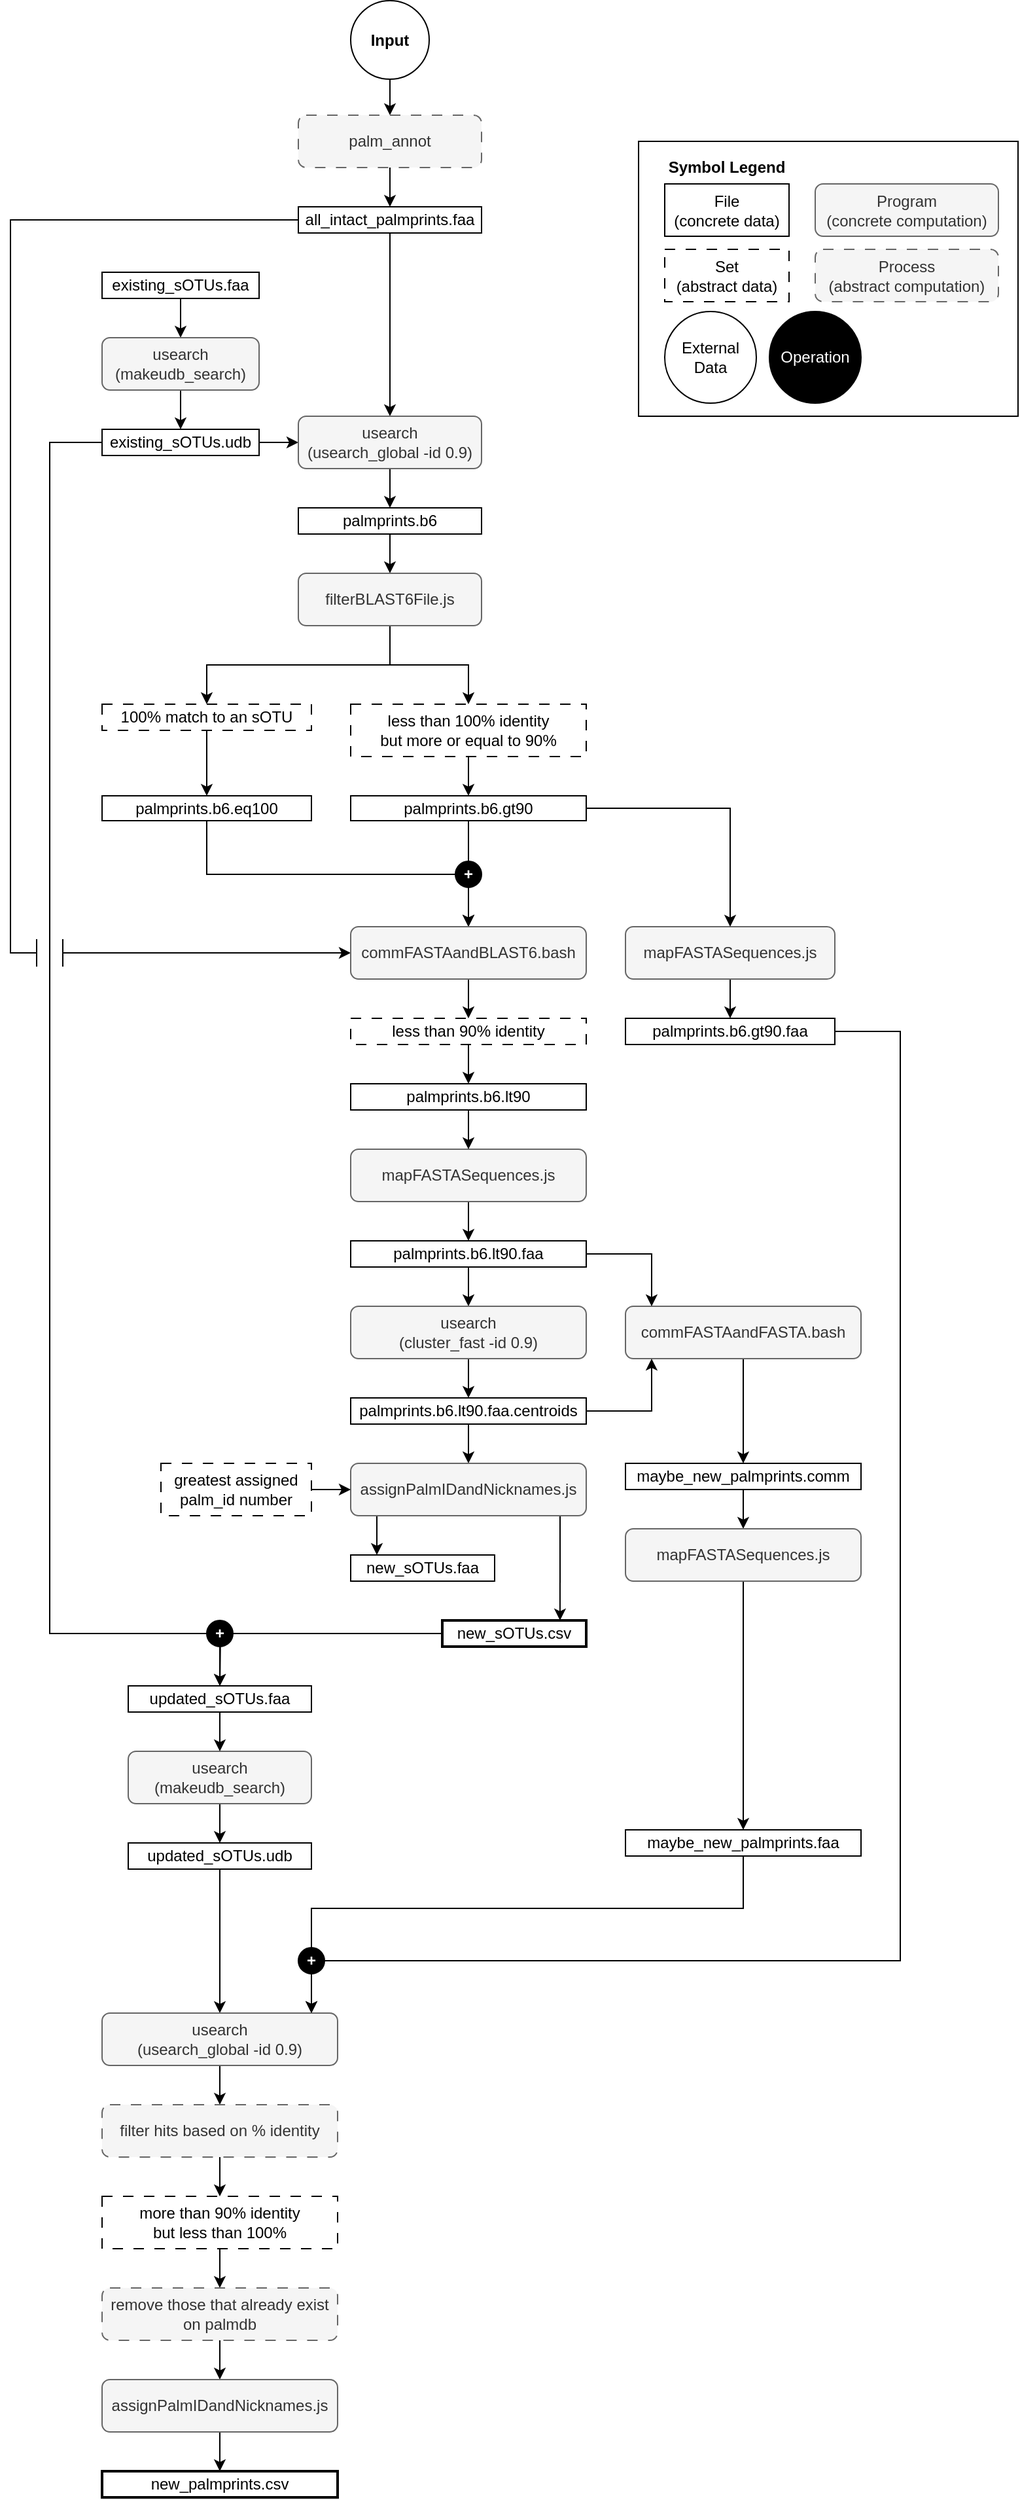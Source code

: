 <mxfile version="24.7.6">
  <diagram name="Page-1" id="xePpAwtWUjEFdL4y1r4D">
    <mxGraphModel dx="822" dy="722" grid="1" gridSize="10" guides="1" tooltips="1" connect="1" arrows="1" fold="1" page="1" pageScale="1" pageWidth="1100" pageHeight="850" math="0" shadow="0">
      <root>
        <mxCell id="0" />
        <mxCell id="1" parent="0" />
        <mxCell id="pcEnY2RNjyqCKXGkyiXo-41" value="" style="rounded=0;whiteSpace=wrap;html=1;" parent="1" vertex="1">
          <mxGeometry x="490" y="220" width="290" height="210" as="geometry" />
        </mxCell>
        <mxCell id="qipjCbiUXeIvuoldf0_X-224" style="edgeStyle=orthogonalEdgeStyle;rounded=0;orthogonalLoop=1;jettySize=auto;html=1;entryX=0.5;entryY=0;entryDx=0;entryDy=0;" parent="1" source="pcEnY2RNjyqCKXGkyiXo-3" target="qipjCbiUXeIvuoldf0_X-213" edge="1">
          <mxGeometry relative="1" as="geometry" />
        </mxCell>
        <mxCell id="pcEnY2RNjyqCKXGkyiXo-3" value="&lt;b&gt;Input&lt;/b&gt;" style="ellipse;whiteSpace=wrap;html=1;aspect=fixed;" parent="1" vertex="1">
          <mxGeometry x="270" y="112.5" width="60" height="60" as="geometry" />
        </mxCell>
        <mxCell id="qipjCbiUXeIvuoldf0_X-221" style="edgeStyle=orthogonalEdgeStyle;rounded=0;orthogonalLoop=1;jettySize=auto;html=1;entryX=0.5;entryY=0;entryDx=0;entryDy=0;" parent="1" source="pcEnY2RNjyqCKXGkyiXo-23" target="pcEnY2RNjyqCKXGkyiXo-30" edge="1">
          <mxGeometry relative="1" as="geometry" />
        </mxCell>
        <mxCell id="qipjCbiUXeIvuoldf0_X-222" style="edgeStyle=orthogonalEdgeStyle;rounded=0;orthogonalLoop=1;jettySize=auto;html=1;entryX=0;entryY=0.5;entryDx=0;entryDy=0;" parent="1" source="pcEnY2RNjyqCKXGkyiXo-23" target="qipjCbiUXeIvuoldf0_X-158" edge="1">
          <mxGeometry relative="1" as="geometry">
            <Array as="points">
              <mxPoint x="10" y="280" />
              <mxPoint x="10" y="840" />
            </Array>
          </mxGeometry>
        </mxCell>
        <mxCell id="pcEnY2RNjyqCKXGkyiXo-23" value="&lt;div&gt;all_intact_palmprints.faa&lt;/div&gt;" style="rounded=0;whiteSpace=wrap;html=1;" parent="1" vertex="1">
          <mxGeometry x="230" y="270" width="140" height="20" as="geometry" />
        </mxCell>
        <mxCell id="pcEnY2RNjyqCKXGkyiXo-28" style="edgeStyle=none;rounded=0;orthogonalLoop=1;jettySize=auto;html=1;entryX=0.5;entryY=0;entryDx=0;entryDy=0;" parent="1" source="pcEnY2RNjyqCKXGkyiXo-25" target="pcEnY2RNjyqCKXGkyiXo-26" edge="1">
          <mxGeometry relative="1" as="geometry" />
        </mxCell>
        <mxCell id="pcEnY2RNjyqCKXGkyiXo-25" value="&lt;div&gt;existing_sOTUs.faa&lt;/div&gt;" style="rounded=0;whiteSpace=wrap;html=1;" parent="1" vertex="1">
          <mxGeometry x="80" y="320" width="120" height="20" as="geometry" />
        </mxCell>
        <mxCell id="pcEnY2RNjyqCKXGkyiXo-29" style="edgeStyle=none;rounded=0;orthogonalLoop=1;jettySize=auto;html=1;entryX=0.5;entryY=0;entryDx=0;entryDy=0;" parent="1" source="pcEnY2RNjyqCKXGkyiXo-26" target="pcEnY2RNjyqCKXGkyiXo-27" edge="1">
          <mxGeometry relative="1" as="geometry" />
        </mxCell>
        <mxCell id="pcEnY2RNjyqCKXGkyiXo-26" value="&lt;div&gt;usearch&lt;/div&gt;&lt;div&gt;(makeudb_search)&lt;br&gt;&lt;/div&gt;" style="rounded=1;whiteSpace=wrap;html=1;fillColor=#f5f5f5;strokeColor=#666666;fontColor=#333333;" parent="1" vertex="1">
          <mxGeometry x="80" y="370" width="120" height="40" as="geometry" />
        </mxCell>
        <mxCell id="qipjCbiUXeIvuoldf0_X-220" style="edgeStyle=orthogonalEdgeStyle;rounded=0;orthogonalLoop=1;jettySize=auto;html=1;" parent="1" source="pcEnY2RNjyqCKXGkyiXo-27" target="pcEnY2RNjyqCKXGkyiXo-30" edge="1">
          <mxGeometry relative="1" as="geometry" />
        </mxCell>
        <mxCell id="7p6EoumD7oMu688esFDc-22" style="edgeStyle=orthogonalEdgeStyle;rounded=0;orthogonalLoop=1;jettySize=auto;html=1;entryX=0.5;entryY=0;entryDx=0;entryDy=0;" edge="1" parent="1" source="pcEnY2RNjyqCKXGkyiXo-27" target="7p6EoumD7oMu688esFDc-19">
          <mxGeometry relative="1" as="geometry">
            <Array as="points">
              <mxPoint x="40" y="450" />
              <mxPoint x="40" y="1360" />
              <mxPoint x="170" y="1360" />
            </Array>
          </mxGeometry>
        </mxCell>
        <mxCell id="pcEnY2RNjyqCKXGkyiXo-27" value="&lt;div&gt;existing_sOTUs.udb&lt;/div&gt;" style="rounded=0;whiteSpace=wrap;html=1;" parent="1" vertex="1">
          <mxGeometry x="80" y="440" width="120" height="20" as="geometry" />
        </mxCell>
        <mxCell id="qipjCbiUXeIvuoldf0_X-120" style="edgeStyle=orthogonalEdgeStyle;rounded=0;orthogonalLoop=1;jettySize=auto;html=1;entryX=0.5;entryY=0;entryDx=0;entryDy=0;" parent="1" source="pcEnY2RNjyqCKXGkyiXo-30" target="qipjCbiUXeIvuoldf0_X-117" edge="1">
          <mxGeometry relative="1" as="geometry" />
        </mxCell>
        <mxCell id="pcEnY2RNjyqCKXGkyiXo-30" value="&lt;div&gt;usearch&lt;/div&gt;&lt;div&gt;(usearch_global -id 0.9)&lt;br&gt;&lt;/div&gt;" style="rounded=1;whiteSpace=wrap;html=1;fillColor=#f5f5f5;strokeColor=#666666;fontColor=#333333;" parent="1" vertex="1">
          <mxGeometry x="230" y="430" width="140" height="40" as="geometry" />
        </mxCell>
        <mxCell id="pcEnY2RNjyqCKXGkyiXo-35" value="&lt;div&gt;External&lt;/div&gt;&lt;div&gt;Data&lt;br&gt;&lt;/div&gt;" style="ellipse;whiteSpace=wrap;html=1;aspect=fixed;" parent="1" vertex="1">
          <mxGeometry x="510" y="350" width="70" height="70" as="geometry" />
        </mxCell>
        <mxCell id="pcEnY2RNjyqCKXGkyiXo-36" value="&lt;div&gt;File&lt;/div&gt;&lt;div&gt;(concrete data)&lt;br&gt;&lt;/div&gt;" style="rounded=0;whiteSpace=wrap;html=1;" parent="1" vertex="1">
          <mxGeometry x="510" y="252.5" width="95" height="40" as="geometry" />
        </mxCell>
        <mxCell id="pcEnY2RNjyqCKXGkyiXo-37" value="&lt;div&gt;Set&lt;/div&gt;&lt;div&gt;(abstract data)&lt;br&gt;&lt;/div&gt;" style="rounded=0;whiteSpace=wrap;html=1;dashed=1;dashPattern=8 8;" parent="1" vertex="1">
          <mxGeometry x="510" y="302.5" width="95" height="40" as="geometry" />
        </mxCell>
        <mxCell id="pcEnY2RNjyqCKXGkyiXo-38" value="&lt;div&gt;Program&lt;/div&gt;&lt;div&gt;(concrete computation)&lt;br&gt;&lt;/div&gt;" style="rounded=1;whiteSpace=wrap;html=1;fillColor=#f5f5f5;strokeColor=#666666;fontColor=#333333;" parent="1" vertex="1">
          <mxGeometry x="625" y="252.5" width="140" height="40" as="geometry" />
        </mxCell>
        <mxCell id="pcEnY2RNjyqCKXGkyiXo-40" value="Symbol Legend" style="text;html=1;align=center;verticalAlign=middle;whiteSpace=wrap;rounded=0;fontStyle=1" parent="1" vertex="1">
          <mxGeometry x="510" y="227.5" width="95" height="25" as="geometry" />
        </mxCell>
        <mxCell id="pcEnY2RNjyqCKXGkyiXo-48" value="&lt;div&gt;Process&lt;/div&gt;&lt;div&gt;(abstract computation)&lt;br&gt;&lt;/div&gt;" style="rounded=1;whiteSpace=wrap;html=1;fillColor=#f5f5f5;strokeColor=#666666;fontColor=#333333;dashed=1;dashPattern=8 8;" parent="1" vertex="1">
          <mxGeometry x="625" y="302.5" width="140" height="40" as="geometry" />
        </mxCell>
        <mxCell id="qipjCbiUXeIvuoldf0_X-174" style="edgeStyle=orthogonalEdgeStyle;rounded=0;orthogonalLoop=1;jettySize=auto;html=1;entryX=0.5;entryY=0;entryDx=0;entryDy=0;" parent="1" source="qipjCbiUXeIvuoldf0_X-9" target="qipjCbiUXeIvuoldf0_X-166" edge="1">
          <mxGeometry relative="1" as="geometry" />
        </mxCell>
        <mxCell id="qipjCbiUXeIvuoldf0_X-9" value="&lt;div&gt;&lt;span style=&quot;background-color: initial;&quot;&gt;less than 90% identity&lt;/span&gt;&lt;br&gt;&lt;/div&gt;" style="rounded=0;whiteSpace=wrap;html=1;dashed=1;dashPattern=8 8;" parent="1" vertex="1">
          <mxGeometry x="270" y="890" width="180" height="20" as="geometry" />
        </mxCell>
        <mxCell id="qipjCbiUXeIvuoldf0_X-155" style="edgeStyle=orthogonalEdgeStyle;rounded=0;orthogonalLoop=1;jettySize=auto;html=1;entryX=0.5;entryY=0;entryDx=0;entryDy=0;" parent="1" source="qipjCbiUXeIvuoldf0_X-18" target="qipjCbiUXeIvuoldf0_X-23" edge="1">
          <mxGeometry relative="1" as="geometry" />
        </mxCell>
        <mxCell id="qipjCbiUXeIvuoldf0_X-18" value="mapFASTASequences.js" style="rounded=1;whiteSpace=wrap;html=1;fillColor=#f5f5f5;strokeColor=#666666;fontColor=#333333;" parent="1" vertex="1">
          <mxGeometry x="270" y="990" width="180" height="40" as="geometry" />
        </mxCell>
        <mxCell id="qipjCbiUXeIvuoldf0_X-153" style="edgeStyle=orthogonalEdgeStyle;rounded=0;orthogonalLoop=1;jettySize=auto;html=1;entryX=0.5;entryY=0;entryDx=0;entryDy=0;" parent="1" source="qipjCbiUXeIvuoldf0_X-23" target="qipjCbiUXeIvuoldf0_X-27" edge="1">
          <mxGeometry relative="1" as="geometry" />
        </mxCell>
        <mxCell id="qipjCbiUXeIvuoldf0_X-23" value="&lt;div&gt;palmprints.b6.lt90.faa&lt;/div&gt;" style="rounded=0;whiteSpace=wrap;html=1;" parent="1" vertex="1">
          <mxGeometry x="270" y="1060" width="180" height="20" as="geometry" />
        </mxCell>
        <mxCell id="qipjCbiUXeIvuoldf0_X-190" style="edgeStyle=orthogonalEdgeStyle;rounded=0;orthogonalLoop=1;jettySize=auto;html=1;entryX=0.5;entryY=0;entryDx=0;entryDy=0;" parent="1" source="qipjCbiUXeIvuoldf0_X-27" target="qipjCbiUXeIvuoldf0_X-28" edge="1">
          <mxGeometry relative="1" as="geometry" />
        </mxCell>
        <mxCell id="qipjCbiUXeIvuoldf0_X-27" value="&lt;div&gt;usearch&lt;/div&gt;&lt;div&gt;(cluster_fast -id 0.9)&lt;br&gt;&lt;/div&gt;" style="rounded=1;whiteSpace=wrap;html=1;fillColor=#f5f5f5;strokeColor=#666666;fontColor=#333333;" parent="1" vertex="1">
          <mxGeometry x="270" y="1110" width="180" height="40" as="geometry" />
        </mxCell>
        <mxCell id="qipjCbiUXeIvuoldf0_X-37" style="edgeStyle=orthogonalEdgeStyle;rounded=0;orthogonalLoop=1;jettySize=auto;html=1;entryX=0.5;entryY=0;entryDx=0;entryDy=0;" parent="1" source="qipjCbiUXeIvuoldf0_X-28" edge="1">
          <mxGeometry relative="1" as="geometry">
            <mxPoint x="360" y="1230" as="targetPoint" />
          </mxGeometry>
        </mxCell>
        <mxCell id="qipjCbiUXeIvuoldf0_X-28" value="palmprints.b6.lt90.faa.centroids" style="rounded=0;whiteSpace=wrap;html=1;" parent="1" vertex="1">
          <mxGeometry x="270" y="1180" width="180" height="20" as="geometry" />
        </mxCell>
        <mxCell id="qipjCbiUXeIvuoldf0_X-125" style="edgeStyle=orthogonalEdgeStyle;rounded=0;orthogonalLoop=1;jettySize=auto;html=1;entryX=0.5;entryY=0;entryDx=0;entryDy=0;" parent="1" source="qipjCbiUXeIvuoldf0_X-60" target="qipjCbiUXeIvuoldf0_X-122" edge="1">
          <mxGeometry relative="1" as="geometry" />
        </mxCell>
        <mxCell id="qipjCbiUXeIvuoldf0_X-60" value="&lt;div&gt;&lt;span style=&quot;background-color: initial;&quot;&gt;less than 100% identity&lt;/span&gt;&lt;br&gt;&lt;/div&gt;&lt;div&gt;&lt;span style=&quot;background-color: initial;&quot;&gt;but more or equal to 90%&lt;/span&gt;&lt;/div&gt;" style="rounded=0;whiteSpace=wrap;html=1;dashed=1;dashPattern=8 8;" parent="1" vertex="1">
          <mxGeometry x="270" y="650" width="180" height="40" as="geometry" />
        </mxCell>
        <mxCell id="qipjCbiUXeIvuoldf0_X-61" style="edgeStyle=orthogonalEdgeStyle;rounded=0;orthogonalLoop=1;jettySize=auto;html=1;entryX=0.5;entryY=0;entryDx=0;entryDy=0;" parent="1" source="qipjCbiUXeIvuoldf0_X-62" target="qipjCbiUXeIvuoldf0_X-63" edge="1">
          <mxGeometry relative="1" as="geometry" />
        </mxCell>
        <mxCell id="qipjCbiUXeIvuoldf0_X-62" value="mapFASTASequences.js" style="rounded=1;whiteSpace=wrap;html=1;fillColor=#f5f5f5;strokeColor=#666666;fontColor=#333333;" parent="1" vertex="1">
          <mxGeometry x="480" y="820" width="160" height="40" as="geometry" />
        </mxCell>
        <mxCell id="7p6EoumD7oMu688esFDc-9" style="edgeStyle=orthogonalEdgeStyle;rounded=0;orthogonalLoop=1;jettySize=auto;html=1;entryX=0.889;entryY=0;entryDx=0;entryDy=0;entryPerimeter=0;" edge="1" parent="1" source="qipjCbiUXeIvuoldf0_X-63" target="qipjCbiUXeIvuoldf0_X-100">
          <mxGeometry relative="1" as="geometry">
            <mxPoint x="240" y="1601" as="targetPoint" />
            <Array as="points">
              <mxPoint x="690" y="900" />
              <mxPoint x="690" y="1610" />
              <mxPoint x="240" y="1610" />
            </Array>
          </mxGeometry>
        </mxCell>
        <mxCell id="qipjCbiUXeIvuoldf0_X-63" value="&lt;div&gt;palmprints.b6.gt90.faa&lt;/div&gt;" style="rounded=0;whiteSpace=wrap;html=1;" parent="1" vertex="1">
          <mxGeometry x="480" y="890" width="160" height="20" as="geometry" />
        </mxCell>
        <mxCell id="qipjCbiUXeIvuoldf0_X-126" style="edgeStyle=orthogonalEdgeStyle;rounded=0;orthogonalLoop=1;jettySize=auto;html=1;entryX=0.5;entryY=0;entryDx=0;entryDy=0;" parent="1" source="qipjCbiUXeIvuoldf0_X-65" target="qipjCbiUXeIvuoldf0_X-124" edge="1">
          <mxGeometry relative="1" as="geometry" />
        </mxCell>
        <mxCell id="qipjCbiUXeIvuoldf0_X-65" value="&lt;div&gt;&lt;span style=&quot;background-color: initial;&quot;&gt;100% match to an sOTU&lt;/span&gt;&lt;br&gt;&lt;/div&gt;" style="rounded=0;whiteSpace=wrap;html=1;dashed=1;dashPattern=8 8;" parent="1" vertex="1">
          <mxGeometry x="80" y="650" width="160" height="20" as="geometry" />
        </mxCell>
        <mxCell id="qipjCbiUXeIvuoldf0_X-82" style="edgeStyle=none;rounded=0;orthogonalLoop=1;jettySize=auto;html=1;entryX=0.5;entryY=0;entryDx=0;entryDy=0;" parent="1" source="qipjCbiUXeIvuoldf0_X-83" target="qipjCbiUXeIvuoldf0_X-84" edge="1">
          <mxGeometry relative="1" as="geometry" />
        </mxCell>
        <mxCell id="qipjCbiUXeIvuoldf0_X-83" value="&lt;div&gt;usearch&lt;/div&gt;&lt;div&gt;(makeudb_search)&lt;br&gt;&lt;/div&gt;" style="rounded=1;whiteSpace=wrap;html=1;fillColor=#f5f5f5;strokeColor=#666666;fontColor=#333333;" parent="1" vertex="1">
          <mxGeometry x="100" y="1450" width="140" height="40" as="geometry" />
        </mxCell>
        <mxCell id="qipjCbiUXeIvuoldf0_X-212" style="edgeStyle=orthogonalEdgeStyle;rounded=0;orthogonalLoop=1;jettySize=auto;html=1;entryX=0.5;entryY=0;entryDx=0;entryDy=0;" parent="1" source="qipjCbiUXeIvuoldf0_X-84" target="qipjCbiUXeIvuoldf0_X-100" edge="1">
          <mxGeometry relative="1" as="geometry" />
        </mxCell>
        <mxCell id="qipjCbiUXeIvuoldf0_X-84" value="&lt;div&gt;updated_sOTUs.udb&lt;/div&gt;" style="rounded=0;whiteSpace=wrap;html=1;" parent="1" vertex="1">
          <mxGeometry x="100" y="1520" width="140" height="20" as="geometry" />
        </mxCell>
        <mxCell id="qipjCbiUXeIvuoldf0_X-97" value="&lt;div&gt;Operation&lt;/div&gt;" style="ellipse;whiteSpace=wrap;html=1;aspect=fixed;fillStyle=auto;fillColor=#000000;fontColor=#FFFFFF;" parent="1" vertex="1">
          <mxGeometry x="590" y="350" width="70" height="70" as="geometry" />
        </mxCell>
        <mxCell id="qipjCbiUXeIvuoldf0_X-108" style="edgeStyle=orthogonalEdgeStyle;rounded=0;orthogonalLoop=1;jettySize=auto;html=1;entryX=0.5;entryY=0;entryDx=0;entryDy=0;" parent="1" source="qipjCbiUXeIvuoldf0_X-100" target="qipjCbiUXeIvuoldf0_X-106" edge="1">
          <mxGeometry relative="1" as="geometry" />
        </mxCell>
        <mxCell id="qipjCbiUXeIvuoldf0_X-100" value="&lt;div&gt;usearch&lt;/div&gt;&lt;div&gt;(usearch_global -id 0.9)&lt;br&gt;&lt;/div&gt;" style="rounded=1;whiteSpace=wrap;html=1;fillColor=#f5f5f5;strokeColor=#666666;fontColor=#333333;" parent="1" vertex="1">
          <mxGeometry x="80" y="1650" width="180" height="40" as="geometry" />
        </mxCell>
        <mxCell id="qipjCbiUXeIvuoldf0_X-110" style="edgeStyle=orthogonalEdgeStyle;rounded=0;orthogonalLoop=1;jettySize=auto;html=1;entryX=0.5;entryY=0;entryDx=0;entryDy=0;" parent="1" source="qipjCbiUXeIvuoldf0_X-106" target="qipjCbiUXeIvuoldf0_X-109" edge="1">
          <mxGeometry relative="1" as="geometry" />
        </mxCell>
        <mxCell id="qipjCbiUXeIvuoldf0_X-106" value="filter hits based on % identity" style="rounded=1;whiteSpace=wrap;html=1;fillColor=#f5f5f5;strokeColor=#666666;fontColor=#333333;dashed=1;dashPattern=8 8;" parent="1" vertex="1">
          <mxGeometry x="80" y="1720" width="180" height="40" as="geometry" />
        </mxCell>
        <mxCell id="7p6EoumD7oMu688esFDc-7" style="edgeStyle=orthogonalEdgeStyle;rounded=0;orthogonalLoop=1;jettySize=auto;html=1;entryX=0.5;entryY=0;entryDx=0;entryDy=0;" edge="1" parent="1" source="qipjCbiUXeIvuoldf0_X-109">
          <mxGeometry relative="1" as="geometry">
            <mxPoint x="170" y="1860" as="targetPoint" />
          </mxGeometry>
        </mxCell>
        <mxCell id="qipjCbiUXeIvuoldf0_X-109" value="&lt;div&gt;&lt;span style=&quot;background-color: initial;&quot;&gt;more than 90% identity&lt;/span&gt;&lt;br&gt;&lt;/div&gt;&lt;div&gt;&lt;span style=&quot;background-color: initial;&quot;&gt;but less than 100%&lt;/span&gt;&lt;/div&gt;" style="rounded=0;whiteSpace=wrap;html=1;dashed=1;dashPattern=8 8;" parent="1" vertex="1">
          <mxGeometry x="80" y="1790" width="180" height="40" as="geometry" />
        </mxCell>
        <mxCell id="7p6EoumD7oMu688esFDc-23" style="edgeStyle=orthogonalEdgeStyle;rounded=0;orthogonalLoop=1;jettySize=auto;html=1;" edge="1" parent="1" source="qipjCbiUXeIvuoldf0_X-113">
          <mxGeometry relative="1" as="geometry">
            <mxPoint x="170" y="1400" as="targetPoint" />
          </mxGeometry>
        </mxCell>
        <mxCell id="qipjCbiUXeIvuoldf0_X-113" value="&lt;div&gt;new_sOTUs.csv&lt;/div&gt;" style="rounded=0;whiteSpace=wrap;html=1;strokeWidth=2;" parent="1" vertex="1">
          <mxGeometry x="340" y="1350" width="110" height="20" as="geometry" />
        </mxCell>
        <mxCell id="qipjCbiUXeIvuoldf0_X-115" value="&lt;div&gt;new_palmprints.csv&lt;/div&gt;" style="rounded=0;whiteSpace=wrap;html=1;strokeWidth=2;" parent="1" vertex="1">
          <mxGeometry x="80" y="2000" width="180" height="20" as="geometry" />
        </mxCell>
        <mxCell id="qipjCbiUXeIvuoldf0_X-118" style="edgeStyle=orthogonalEdgeStyle;rounded=0;orthogonalLoop=1;jettySize=auto;html=1;entryX=0.5;entryY=0;entryDx=0;entryDy=0;" parent="1" source="qipjCbiUXeIvuoldf0_X-117" edge="1">
          <mxGeometry relative="1" as="geometry">
            <mxPoint x="300" y="550" as="targetPoint" />
          </mxGeometry>
        </mxCell>
        <mxCell id="qipjCbiUXeIvuoldf0_X-117" value="&lt;div&gt;palmprints.b6&lt;/div&gt;" style="rounded=0;whiteSpace=wrap;html=1;" parent="1" vertex="1">
          <mxGeometry x="230" y="500" width="140" height="20" as="geometry" />
        </mxCell>
        <mxCell id="qipjCbiUXeIvuoldf0_X-149" style="edgeStyle=orthogonalEdgeStyle;rounded=0;orthogonalLoop=1;jettySize=auto;html=1;entryX=0.5;entryY=0;entryDx=0;entryDy=0;" parent="1" source="qipjCbiUXeIvuoldf0_X-121" target="qipjCbiUXeIvuoldf0_X-65" edge="1">
          <mxGeometry relative="1" as="geometry">
            <Array as="points">
              <mxPoint x="300" y="620" />
              <mxPoint x="160" y="620" />
            </Array>
          </mxGeometry>
        </mxCell>
        <mxCell id="qipjCbiUXeIvuoldf0_X-188" style="edgeStyle=orthogonalEdgeStyle;rounded=0;orthogonalLoop=1;jettySize=auto;html=1;" parent="1" source="qipjCbiUXeIvuoldf0_X-121" target="qipjCbiUXeIvuoldf0_X-60" edge="1">
          <mxGeometry relative="1" as="geometry">
            <Array as="points">
              <mxPoint x="300" y="620" />
              <mxPoint x="360" y="620" />
            </Array>
          </mxGeometry>
        </mxCell>
        <mxCell id="qipjCbiUXeIvuoldf0_X-121" value="filterBLAST6File.js" style="rounded=1;whiteSpace=wrap;html=1;fillColor=#f5f5f5;strokeColor=#666666;fontColor=#333333;" parent="1" vertex="1">
          <mxGeometry x="230" y="550" width="140" height="40" as="geometry" />
        </mxCell>
        <mxCell id="qipjCbiUXeIvuoldf0_X-131" style="edgeStyle=orthogonalEdgeStyle;rounded=0;orthogonalLoop=1;jettySize=auto;html=1;entryX=0.5;entryY=0;entryDx=0;entryDy=0;" parent="1" source="qipjCbiUXeIvuoldf0_X-122" target="qipjCbiUXeIvuoldf0_X-62" edge="1">
          <mxGeometry relative="1" as="geometry" />
        </mxCell>
        <mxCell id="qipjCbiUXeIvuoldf0_X-217" style="edgeStyle=orthogonalEdgeStyle;rounded=0;orthogonalLoop=1;jettySize=auto;html=1;entryX=0.5;entryY=0;entryDx=0;entryDy=0;" parent="1" source="qipjCbiUXeIvuoldf0_X-122" target="qipjCbiUXeIvuoldf0_X-158" edge="1">
          <mxGeometry relative="1" as="geometry" />
        </mxCell>
        <mxCell id="qipjCbiUXeIvuoldf0_X-122" value="&lt;div&gt;palmprints.b6.gt90&lt;/div&gt;" style="rounded=0;whiteSpace=wrap;html=1;" parent="1" vertex="1">
          <mxGeometry x="270" y="720" width="180" height="19" as="geometry" />
        </mxCell>
        <mxCell id="qipjCbiUXeIvuoldf0_X-218" style="edgeStyle=orthogonalEdgeStyle;rounded=0;orthogonalLoop=1;jettySize=auto;html=1;entryX=0.5;entryY=0;entryDx=0;entryDy=0;" parent="1" source="qipjCbiUXeIvuoldf0_X-124" target="qipjCbiUXeIvuoldf0_X-158" edge="1">
          <mxGeometry relative="1" as="geometry">
            <Array as="points">
              <mxPoint x="160" y="780" />
              <mxPoint x="360" y="780" />
            </Array>
          </mxGeometry>
        </mxCell>
        <mxCell id="qipjCbiUXeIvuoldf0_X-124" value="&lt;div&gt;palmprints.b6.eq100&lt;/div&gt;" style="rounded=0;whiteSpace=wrap;html=1;" parent="1" vertex="1">
          <mxGeometry x="80" y="720" width="160" height="19" as="geometry" />
        </mxCell>
        <mxCell id="qipjCbiUXeIvuoldf0_X-170" style="edgeStyle=orthogonalEdgeStyle;rounded=0;orthogonalLoop=1;jettySize=auto;html=1;entryX=0.5;entryY=0;entryDx=0;entryDy=0;" parent="1" source="qipjCbiUXeIvuoldf0_X-158" target="qipjCbiUXeIvuoldf0_X-9" edge="1">
          <mxGeometry relative="1" as="geometry" />
        </mxCell>
        <mxCell id="qipjCbiUXeIvuoldf0_X-158" value="commFASTAandBLAST6.bash" style="rounded=1;whiteSpace=wrap;html=1;fillColor=#f5f5f5;strokeColor=#666666;fontColor=#333333;" parent="1" vertex="1">
          <mxGeometry x="270" y="820" width="180" height="40" as="geometry" />
        </mxCell>
        <mxCell id="qipjCbiUXeIvuoldf0_X-172" style="edgeStyle=orthogonalEdgeStyle;rounded=0;orthogonalLoop=1;jettySize=auto;html=1;entryX=0.5;entryY=0;entryDx=0;entryDy=0;" parent="1" source="qipjCbiUXeIvuoldf0_X-166" target="qipjCbiUXeIvuoldf0_X-18" edge="1">
          <mxGeometry relative="1" as="geometry" />
        </mxCell>
        <mxCell id="qipjCbiUXeIvuoldf0_X-166" value="&lt;div&gt;palmprints.b6.lt90&lt;/div&gt;" style="rounded=0;whiteSpace=wrap;html=1;" parent="1" vertex="1">
          <mxGeometry x="270" y="940" width="180" height="20" as="geometry" />
        </mxCell>
        <mxCell id="qipjCbiUXeIvuoldf0_X-177" value="&lt;b&gt;+&lt;/b&gt;" style="ellipse;whiteSpace=wrap;html=1;aspect=fixed;fillStyle=auto;fillColor=#000000;fontColor=#FFFFFF;" parent="1" vertex="1">
          <mxGeometry x="350" y="770" width="20" height="20" as="geometry" />
        </mxCell>
        <mxCell id="qipjCbiUXeIvuoldf0_X-203" style="edgeStyle=orthogonalEdgeStyle;rounded=0;orthogonalLoop=1;jettySize=auto;html=1;entryX=0.5;entryY=0;entryDx=0;entryDy=0;" parent="1" source="qipjCbiUXeIvuoldf0_X-195" target="qipjCbiUXeIvuoldf0_X-202" edge="1">
          <mxGeometry relative="1" as="geometry" />
        </mxCell>
        <mxCell id="qipjCbiUXeIvuoldf0_X-195" value="commFASTAandFASTA.bash" style="rounded=1;whiteSpace=wrap;html=1;fillColor=#f5f5f5;strokeColor=#666666;fontColor=#333333;" parent="1" vertex="1">
          <mxGeometry x="480" y="1110" width="180" height="40" as="geometry" />
        </mxCell>
        <mxCell id="qipjCbiUXeIvuoldf0_X-198" style="edgeStyle=orthogonalEdgeStyle;rounded=0;orthogonalLoop=1;jettySize=auto;html=1;entryX=0.111;entryY=0;entryDx=0;entryDy=0;entryPerimeter=0;" parent="1" source="qipjCbiUXeIvuoldf0_X-23" target="qipjCbiUXeIvuoldf0_X-195" edge="1">
          <mxGeometry relative="1" as="geometry" />
        </mxCell>
        <mxCell id="qipjCbiUXeIvuoldf0_X-199" style="edgeStyle=orthogonalEdgeStyle;rounded=0;orthogonalLoop=1;jettySize=auto;html=1;entryX=0.111;entryY=1;entryDx=0;entryDy=0;entryPerimeter=0;" parent="1" source="qipjCbiUXeIvuoldf0_X-28" target="qipjCbiUXeIvuoldf0_X-195" edge="1">
          <mxGeometry relative="1" as="geometry" />
        </mxCell>
        <mxCell id="qipjCbiUXeIvuoldf0_X-205" style="edgeStyle=orthogonalEdgeStyle;rounded=0;orthogonalLoop=1;jettySize=auto;html=1;entryX=0.5;entryY=0;entryDx=0;entryDy=0;" parent="1" source="qipjCbiUXeIvuoldf0_X-202" target="qipjCbiUXeIvuoldf0_X-204" edge="1">
          <mxGeometry relative="1" as="geometry" />
        </mxCell>
        <mxCell id="qipjCbiUXeIvuoldf0_X-202" value="&lt;div&gt;maybe_new_palmprints.comm&lt;/div&gt;" style="rounded=0;whiteSpace=wrap;html=1;" parent="1" vertex="1">
          <mxGeometry x="480" y="1230" width="180" height="20" as="geometry" />
        </mxCell>
        <mxCell id="qipjCbiUXeIvuoldf0_X-207" style="edgeStyle=orthogonalEdgeStyle;rounded=0;orthogonalLoop=1;jettySize=auto;html=1;entryX=0.5;entryY=0;entryDx=0;entryDy=0;" parent="1" source="qipjCbiUXeIvuoldf0_X-204" target="qipjCbiUXeIvuoldf0_X-206" edge="1">
          <mxGeometry relative="1" as="geometry" />
        </mxCell>
        <mxCell id="qipjCbiUXeIvuoldf0_X-204" value="mapFASTASequences.js" style="rounded=1;whiteSpace=wrap;html=1;fillColor=#f5f5f5;strokeColor=#666666;fontColor=#333333;" parent="1" vertex="1">
          <mxGeometry x="480" y="1280" width="180" height="40" as="geometry" />
        </mxCell>
        <mxCell id="7p6EoumD7oMu688esFDc-25" style="edgeStyle=orthogonalEdgeStyle;rounded=0;orthogonalLoop=1;jettySize=auto;html=1;" edge="1" parent="1" source="qipjCbiUXeIvuoldf0_X-206">
          <mxGeometry relative="1" as="geometry">
            <mxPoint x="240" y="1650" as="targetPoint" />
            <Array as="points">
              <mxPoint x="570" y="1570" />
              <mxPoint x="240" y="1570" />
            </Array>
          </mxGeometry>
        </mxCell>
        <mxCell id="qipjCbiUXeIvuoldf0_X-206" value="&lt;div&gt;maybe_new_palmprints.faa&lt;/div&gt;" style="rounded=0;whiteSpace=wrap;html=1;" parent="1" vertex="1">
          <mxGeometry x="480" y="1510" width="180" height="20" as="geometry" />
        </mxCell>
        <mxCell id="qipjCbiUXeIvuoldf0_X-223" style="edgeStyle=orthogonalEdgeStyle;rounded=0;orthogonalLoop=1;jettySize=auto;html=1;entryX=0.5;entryY=0;entryDx=0;entryDy=0;" parent="1" source="qipjCbiUXeIvuoldf0_X-213" target="pcEnY2RNjyqCKXGkyiXo-23" edge="1">
          <mxGeometry relative="1" as="geometry" />
        </mxCell>
        <mxCell id="qipjCbiUXeIvuoldf0_X-213" value="palm_annot" style="rounded=1;whiteSpace=wrap;html=1;fillColor=#f5f5f5;strokeColor=#666666;fontColor=#333333;dashed=1;dashPattern=8 8;" parent="1" vertex="1">
          <mxGeometry x="230" y="200" width="140" height="40" as="geometry" />
        </mxCell>
        <mxCell id="qipjCbiUXeIvuoldf0_X-227" value="" style="shape=partialRectangle;whiteSpace=wrap;html=1;top=0;bottom=0;fillColor=#FFFFFF;" parent="1" vertex="1">
          <mxGeometry x="30" y="830" width="20" height="20" as="geometry" />
        </mxCell>
        <mxCell id="qipjCbiUXeIvuoldf0_X-229" value="" style="endArrow=none;html=1;rounded=0;exitX=0.5;exitY=1;exitDx=0;exitDy=0;" parent="1" source="qipjCbiUXeIvuoldf0_X-227" edge="1">
          <mxGeometry width="50" height="50" relative="1" as="geometry">
            <mxPoint x="-10" y="880" as="sourcePoint" />
            <mxPoint x="40" y="830" as="targetPoint" />
          </mxGeometry>
        </mxCell>
        <mxCell id="VFu0eOYfGQJj1M0cjpmJ-3" value="&lt;div&gt;new_sOTUs.faa&lt;/div&gt;" style="rounded=0;whiteSpace=wrap;html=1;" parent="1" vertex="1">
          <mxGeometry x="270" y="1300" width="110" height="20" as="geometry" />
        </mxCell>
        <mxCell id="VFu0eOYfGQJj1M0cjpmJ-10" value="" style="endArrow=classic;html=1;rounded=0;" parent="1" edge="1">
          <mxGeometry width="50" height="50" relative="1" as="geometry">
            <mxPoint x="290" y="1270" as="sourcePoint" />
            <mxPoint x="290" y="1300" as="targetPoint" />
          </mxGeometry>
        </mxCell>
        <mxCell id="VFu0eOYfGQJj1M0cjpmJ-11" value="" style="endArrow=classic;html=1;rounded=0;entryX=0.818;entryY=0;entryDx=0;entryDy=0;entryPerimeter=0;" parent="1" target="qipjCbiUXeIvuoldf0_X-113" edge="1">
          <mxGeometry width="50" height="50" relative="1" as="geometry">
            <mxPoint x="430" y="1270" as="sourcePoint" />
            <mxPoint x="430" y="1300" as="targetPoint" />
          </mxGeometry>
        </mxCell>
        <mxCell id="7p6EoumD7oMu688esFDc-3" value="assignPalmIDandNicknames.js" style="rounded=1;whiteSpace=wrap;html=1;fillColor=#f5f5f5;strokeColor=#666666;fontColor=#333333;" vertex="1" parent="1">
          <mxGeometry x="270" y="1230" width="180" height="40" as="geometry" />
        </mxCell>
        <mxCell id="7p6EoumD7oMu688esFDc-6" style="edgeStyle=orthogonalEdgeStyle;rounded=0;orthogonalLoop=1;jettySize=auto;html=1;entryX=0.5;entryY=0;entryDx=0;entryDy=0;" edge="1" parent="1">
          <mxGeometry relative="1" as="geometry">
            <mxPoint x="170" y="1900" as="sourcePoint" />
            <mxPoint x="170" y="1930" as="targetPoint" />
          </mxGeometry>
        </mxCell>
        <mxCell id="7p6EoumD7oMu688esFDc-11" value="remove those that already exist on palmdb" style="rounded=1;whiteSpace=wrap;html=1;fillColor=#f5f5f5;strokeColor=#666666;fontColor=#333333;dashed=1;dashPattern=8 8;" vertex="1" parent="1">
          <mxGeometry x="80" y="1860" width="180" height="40" as="geometry" />
        </mxCell>
        <mxCell id="7p6EoumD7oMu688esFDc-13" style="edgeStyle=orthogonalEdgeStyle;rounded=0;orthogonalLoop=1;jettySize=auto;html=1;entryX=0.5;entryY=0;entryDx=0;entryDy=0;" edge="1" parent="1" source="7p6EoumD7oMu688esFDc-12" target="qipjCbiUXeIvuoldf0_X-115">
          <mxGeometry relative="1" as="geometry" />
        </mxCell>
        <mxCell id="7p6EoumD7oMu688esFDc-12" value="assignPalmIDandNicknames.js" style="rounded=1;whiteSpace=wrap;html=1;fillColor=#f5f5f5;strokeColor=#666666;fontColor=#333333;" vertex="1" parent="1">
          <mxGeometry x="80" y="1930" width="180" height="40" as="geometry" />
        </mxCell>
        <mxCell id="7p6EoumD7oMu688esFDc-16" style="edgeStyle=orthogonalEdgeStyle;rounded=0;orthogonalLoop=1;jettySize=auto;html=1;entryX=0;entryY=0.5;entryDx=0;entryDy=0;" edge="1" parent="1" source="7p6EoumD7oMu688esFDc-15" target="7p6EoumD7oMu688esFDc-3">
          <mxGeometry relative="1" as="geometry" />
        </mxCell>
        <mxCell id="7p6EoumD7oMu688esFDc-15" value="greatest assigned palm_id number" style="rounded=0;whiteSpace=wrap;html=1;dashed=1;dashPattern=8 8;" vertex="1" parent="1">
          <mxGeometry x="125" y="1230" width="115" height="40" as="geometry" />
        </mxCell>
        <mxCell id="7p6EoumD7oMu688esFDc-24" style="edgeStyle=orthogonalEdgeStyle;rounded=0;orthogonalLoop=1;jettySize=auto;html=1;entryX=0.5;entryY=0;entryDx=0;entryDy=0;" edge="1" parent="1" source="7p6EoumD7oMu688esFDc-19" target="qipjCbiUXeIvuoldf0_X-83">
          <mxGeometry relative="1" as="geometry" />
        </mxCell>
        <mxCell id="7p6EoumD7oMu688esFDc-19" value="&lt;div&gt;updated_sOTUs.faa&lt;/div&gt;" style="rounded=0;whiteSpace=wrap;html=1;" vertex="1" parent="1">
          <mxGeometry x="100" y="1400" width="140" height="20" as="geometry" />
        </mxCell>
        <mxCell id="qipjCbiUXeIvuoldf0_X-98" value="&lt;b&gt;+&lt;/b&gt;" style="ellipse;whiteSpace=wrap;html=1;aspect=fixed;fillStyle=auto;fillColor=#000000;fontColor=#FFFFFF;" parent="1" vertex="1">
          <mxGeometry x="160" y="1350" width="20" height="20" as="geometry" />
        </mxCell>
        <mxCell id="qipjCbiUXeIvuoldf0_X-233" value="&lt;b&gt;+&lt;/b&gt;" style="ellipse;whiteSpace=wrap;html=1;aspect=fixed;fillStyle=auto;fillColor=#000000;fontColor=#FFFFFF;" parent="1" vertex="1">
          <mxGeometry x="230" y="1600" width="20" height="20" as="geometry" />
        </mxCell>
      </root>
    </mxGraphModel>
  </diagram>
</mxfile>

